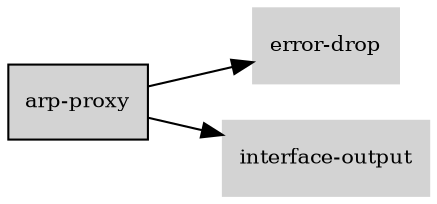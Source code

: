 digraph "arp_proxy_subgraph" {
  rankdir=LR;
  node [shape=box, style=filled, fontsize=10, color=lightgray, fontcolor=black, fillcolor=lightgray];
  "arp-proxy" [color=black, fontcolor=black, fillcolor=lightgray];
  edge [fontsize=8];
  "arp-proxy" -> "error-drop";
  "arp-proxy" -> "interface-output";
}
